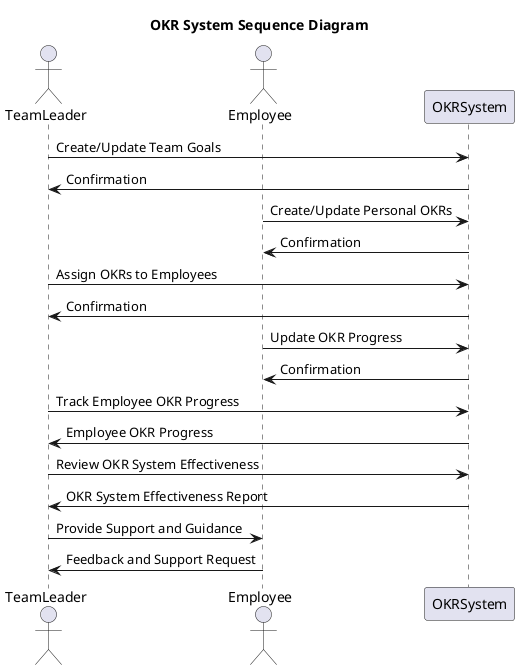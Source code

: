 @startuml
title OKR System Sequence Diagram

actor TeamLeader
actor Employee

TeamLeader -> OKRSystem: Create/Update Team Goals
OKRSystem -> TeamLeader: Confirmation
Employee -> OKRSystem: Create/Update Personal OKRs
OKRSystem -> Employee: Confirmation
TeamLeader -> OKRSystem: Assign OKRs to Employees
OKRSystem -> TeamLeader: Confirmation
Employee -> OKRSystem: Update OKR Progress
OKRSystem -> Employee: Confirmation
TeamLeader -> OKRSystem: Track Employee OKR Progress
OKRSystem -> TeamLeader: Employee OKR Progress
TeamLeader -> OKRSystem: Review OKR System Effectiveness
OKRSystem -> TeamLeader: OKR System Effectiveness Report
TeamLeader -> Employee: Provide Support and Guidance
Employee -> TeamLeader: Feedback and Support Request
@enduml